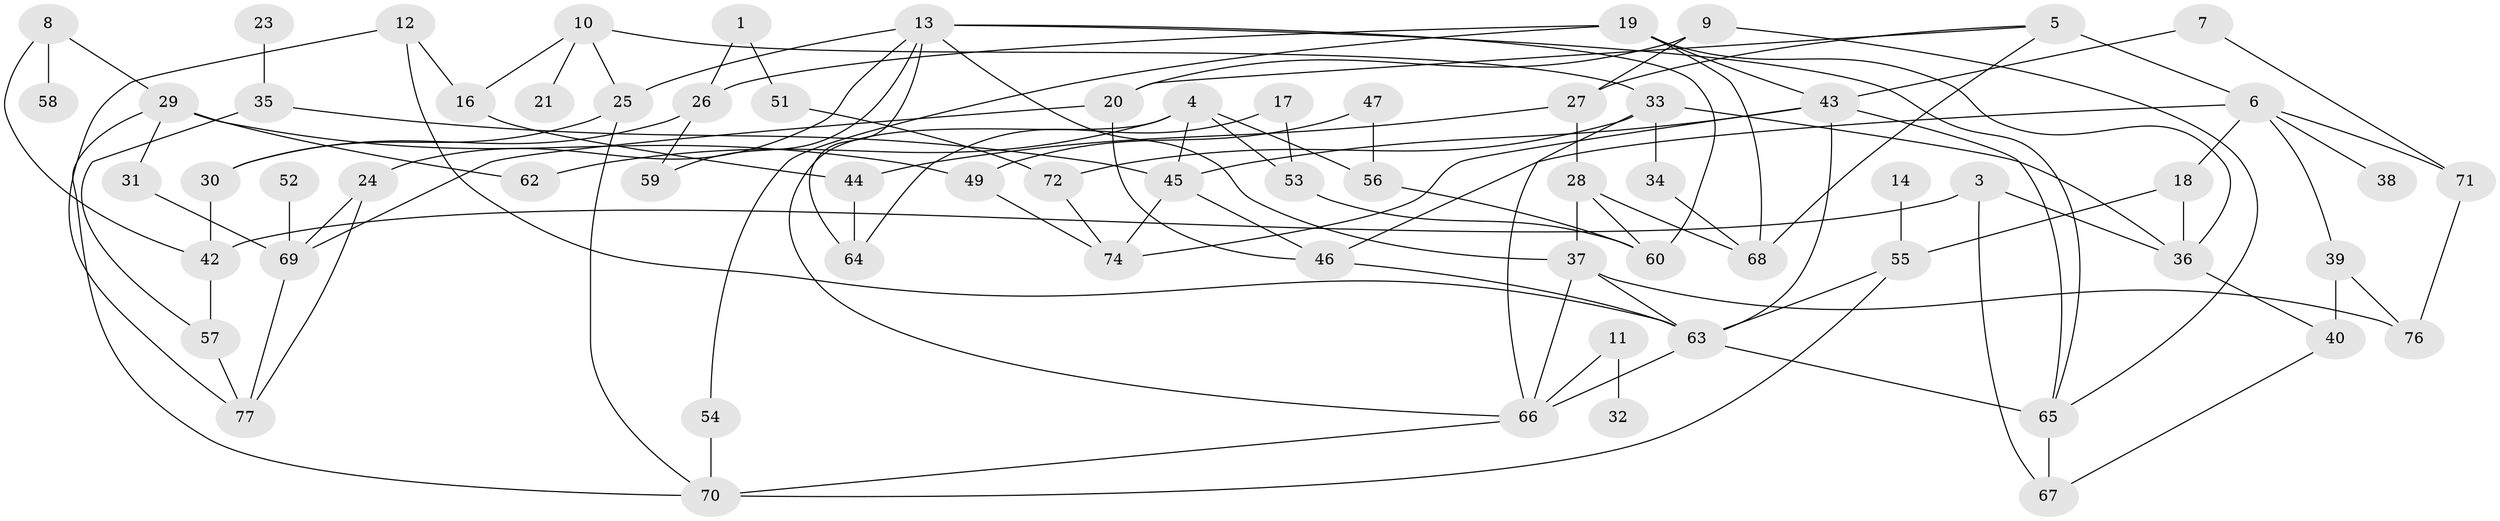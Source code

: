 // original degree distribution, {1: 0.15748031496062992, 3: 0.28346456692913385, 2: 0.2440944881889764, 5: 0.06299212598425197, 4: 0.14173228346456693, 0: 0.07086614173228346, 6: 0.03937007874015748}
// Generated by graph-tools (version 1.1) at 2025/35/03/04/25 23:35:46]
// undirected, 68 vertices, 115 edges
graph export_dot {
  node [color=gray90,style=filled];
  1;
  3;
  4;
  5;
  6;
  7;
  8;
  9;
  10;
  11;
  12;
  13;
  14;
  16;
  17;
  18;
  19;
  20;
  21;
  23;
  24;
  25;
  26;
  27;
  28;
  29;
  30;
  31;
  32;
  33;
  34;
  35;
  36;
  37;
  38;
  39;
  40;
  42;
  43;
  44;
  45;
  46;
  47;
  49;
  51;
  52;
  53;
  54;
  55;
  56;
  57;
  58;
  59;
  60;
  62;
  63;
  64;
  65;
  66;
  67;
  68;
  69;
  70;
  71;
  72;
  74;
  76;
  77;
  1 -- 26 [weight=1.0];
  1 -- 51 [weight=1.0];
  3 -- 36 [weight=1.0];
  3 -- 42 [weight=1.0];
  3 -- 67 [weight=1.0];
  4 -- 45 [weight=1.0];
  4 -- 53 [weight=1.0];
  4 -- 56 [weight=1.0];
  4 -- 62 [weight=1.0];
  4 -- 66 [weight=1.0];
  5 -- 6 [weight=1.0];
  5 -- 20 [weight=1.0];
  5 -- 27 [weight=1.0];
  5 -- 68 [weight=2.0];
  6 -- 18 [weight=1.0];
  6 -- 38 [weight=1.0];
  6 -- 39 [weight=1.0];
  6 -- 46 [weight=1.0];
  6 -- 71 [weight=1.0];
  7 -- 43 [weight=1.0];
  7 -- 71 [weight=1.0];
  8 -- 29 [weight=1.0];
  8 -- 42 [weight=1.0];
  8 -- 58 [weight=1.0];
  9 -- 20 [weight=1.0];
  9 -- 27 [weight=1.0];
  9 -- 65 [weight=1.0];
  10 -- 16 [weight=1.0];
  10 -- 21 [weight=1.0];
  10 -- 25 [weight=1.0];
  10 -- 33 [weight=1.0];
  11 -- 32 [weight=1.0];
  11 -- 66 [weight=1.0];
  12 -- 16 [weight=1.0];
  12 -- 63 [weight=1.0];
  12 -- 77 [weight=1.0];
  13 -- 24 [weight=1.0];
  13 -- 25 [weight=1.0];
  13 -- 37 [weight=1.0];
  13 -- 59 [weight=1.0];
  13 -- 60 [weight=1.0];
  13 -- 64 [weight=1.0];
  13 -- 65 [weight=1.0];
  14 -- 55 [weight=1.0];
  16 -- 44 [weight=1.0];
  17 -- 53 [weight=1.0];
  17 -- 64 [weight=1.0];
  18 -- 36 [weight=1.0];
  18 -- 55 [weight=1.0];
  19 -- 26 [weight=1.0];
  19 -- 36 [weight=1.0];
  19 -- 43 [weight=1.0];
  19 -- 54 [weight=1.0];
  19 -- 68 [weight=1.0];
  20 -- 46 [weight=1.0];
  20 -- 69 [weight=1.0];
  23 -- 35 [weight=1.0];
  24 -- 69 [weight=1.0];
  24 -- 77 [weight=1.0];
  25 -- 30 [weight=1.0];
  25 -- 70 [weight=1.0];
  26 -- 30 [weight=1.0];
  26 -- 59 [weight=1.0];
  27 -- 28 [weight=1.0];
  27 -- 44 [weight=1.0];
  28 -- 37 [weight=1.0];
  28 -- 60 [weight=1.0];
  28 -- 68 [weight=1.0];
  29 -- 31 [weight=1.0];
  29 -- 49 [weight=1.0];
  29 -- 62 [weight=1.0];
  29 -- 70 [weight=1.0];
  30 -- 42 [weight=1.0];
  31 -- 69 [weight=1.0];
  33 -- 34 [weight=1.0];
  33 -- 36 [weight=1.0];
  33 -- 66 [weight=1.0];
  33 -- 72 [weight=1.0];
  34 -- 68 [weight=1.0];
  35 -- 45 [weight=1.0];
  35 -- 57 [weight=1.0];
  36 -- 40 [weight=1.0];
  37 -- 63 [weight=1.0];
  37 -- 66 [weight=1.0];
  37 -- 76 [weight=1.0];
  39 -- 40 [weight=1.0];
  39 -- 76 [weight=1.0];
  40 -- 67 [weight=1.0];
  42 -- 57 [weight=1.0];
  43 -- 45 [weight=1.0];
  43 -- 63 [weight=1.0];
  43 -- 65 [weight=1.0];
  43 -- 74 [weight=1.0];
  44 -- 64 [weight=1.0];
  45 -- 46 [weight=1.0];
  45 -- 74 [weight=1.0];
  46 -- 63 [weight=1.0];
  47 -- 49 [weight=1.0];
  47 -- 56 [weight=1.0];
  49 -- 74 [weight=1.0];
  51 -- 72 [weight=1.0];
  52 -- 69 [weight=1.0];
  53 -- 60 [weight=1.0];
  54 -- 70 [weight=1.0];
  55 -- 63 [weight=1.0];
  55 -- 70 [weight=1.0];
  56 -- 60 [weight=1.0];
  57 -- 77 [weight=1.0];
  63 -- 65 [weight=1.0];
  63 -- 66 [weight=1.0];
  65 -- 67 [weight=1.0];
  66 -- 70 [weight=1.0];
  69 -- 77 [weight=1.0];
  71 -- 76 [weight=1.0];
  72 -- 74 [weight=1.0];
}
